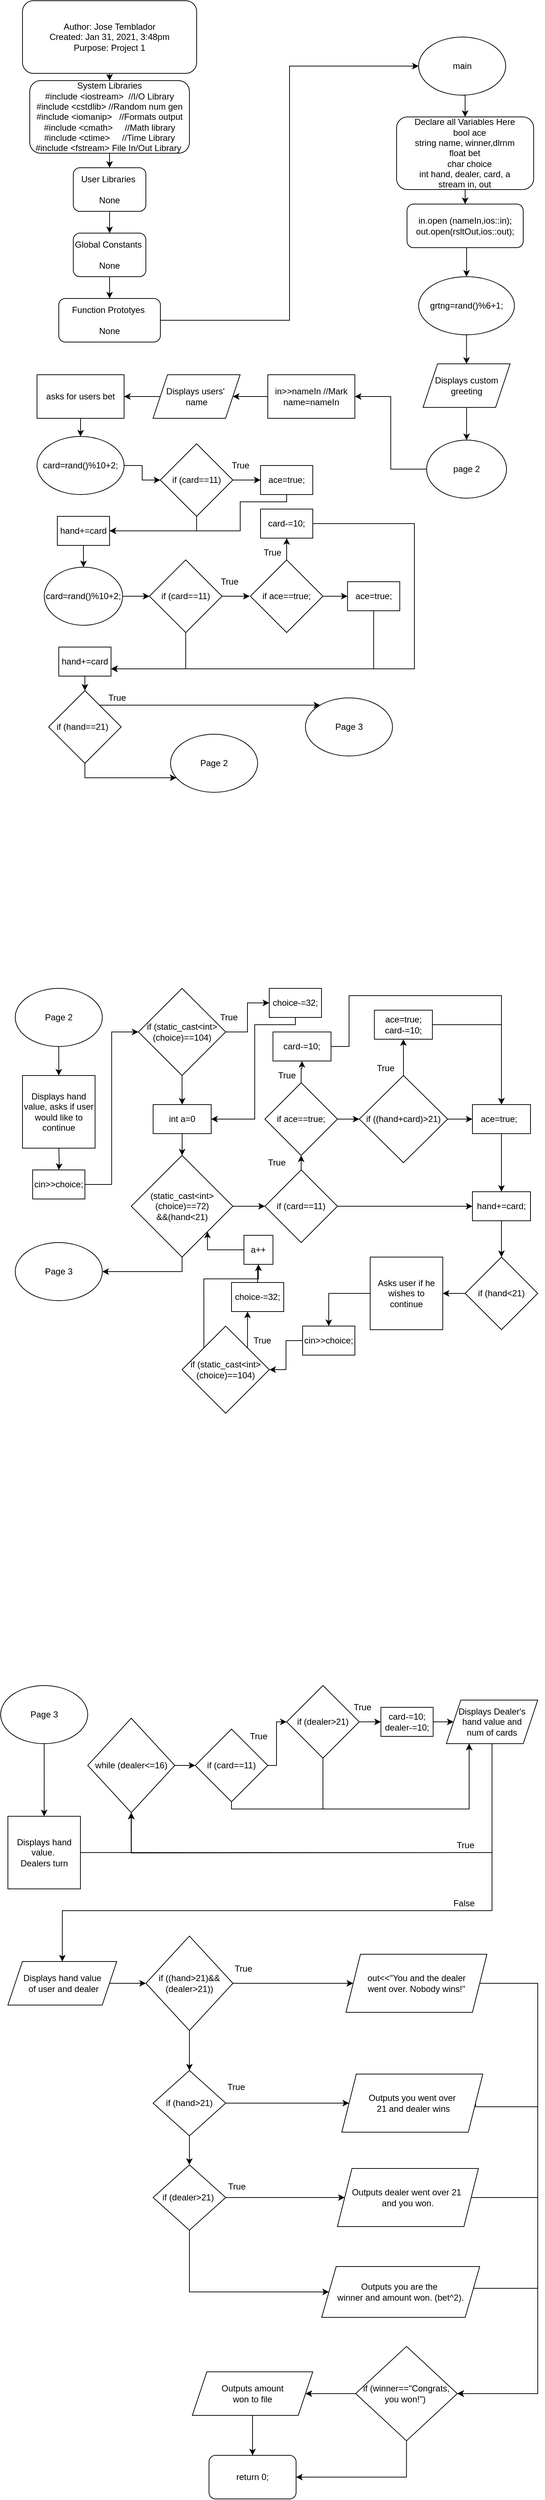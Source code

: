 <mxfile version="14.7.0" type="device"><diagram id="hoqXHPo1cnAXCqFrKab5" name="Page-1"><mxGraphModel dx="786" dy="477" grid="1" gridSize="10" guides="1" tooltips="1" connect="1" arrows="1" fold="1" page="1" pageScale="1" pageWidth="827" pageHeight="1169" math="0" shadow="0"><root><mxCell id="0"/><mxCell id="1" parent="0"/><mxCell id="6Ceh4C2qdClqoNmzlvY3-9" style="edgeStyle=orthogonalEdgeStyle;rounded=0;orthogonalLoop=1;jettySize=auto;html=1;exitX=0.5;exitY=1;exitDx=0;exitDy=0;entryX=0.5;entryY=0;entryDx=0;entryDy=0;" parent="1" source="6Ceh4C2qdClqoNmzlvY3-1" target="6Ceh4C2qdClqoNmzlvY3-2" edge="1"><mxGeometry relative="1" as="geometry"/></mxCell><mxCell id="6Ceh4C2qdClqoNmzlvY3-1" value="Author: Jose Temblador&lt;br&gt;Created: Jan 31, 2021, 3:48pm&lt;br&gt;Purpose: Project 1" style="rounded=1;whiteSpace=wrap;html=1;" parent="1" vertex="1"><mxGeometry x="50" y="40" width="240" height="100" as="geometry"/></mxCell><mxCell id="6Ceh4C2qdClqoNmzlvY3-10" style="edgeStyle=orthogonalEdgeStyle;rounded=0;orthogonalLoop=1;jettySize=auto;html=1;exitX=0.5;exitY=1;exitDx=0;exitDy=0;entryX=0.5;entryY=0;entryDx=0;entryDy=0;" parent="1" source="6Ceh4C2qdClqoNmzlvY3-2" target="6Ceh4C2qdClqoNmzlvY3-4" edge="1"><mxGeometry relative="1" as="geometry"/></mxCell><mxCell id="6Ceh4C2qdClqoNmzlvY3-2" value="&lt;div&gt;System Libraries&lt;/div&gt;&lt;div&gt;#include &amp;lt;iostream&amp;gt; &amp;nbsp;//I/O Library&lt;/div&gt;&lt;div&gt;#include &amp;lt;cstdlib&amp;gt; //Random num gen&lt;/div&gt;&lt;div&gt;#include &amp;lt;iomanip&amp;gt; &amp;nbsp; //Formats output&lt;/div&gt;&lt;div&gt;#include &amp;lt;cmath&amp;gt; &amp;nbsp; &amp;nbsp; //Math library&lt;/div&gt;&lt;div&gt;#include &amp;lt;ctime&amp;gt; &amp;nbsp; &amp;nbsp; //Time Library&lt;/div&gt;&lt;div&gt;#include &amp;lt;fstream&amp;gt; File In/Out Library&amp;nbsp;&lt;/div&gt;" style="rounded=1;whiteSpace=wrap;html=1;" parent="1" vertex="1"><mxGeometry x="60" y="150" width="220" height="100" as="geometry"/></mxCell><mxCell id="6Ceh4C2qdClqoNmzlvY3-11" style="edgeStyle=orthogonalEdgeStyle;rounded=0;orthogonalLoop=1;jettySize=auto;html=1;exitX=0.5;exitY=1;exitDx=0;exitDy=0;entryX=0.5;entryY=0;entryDx=0;entryDy=0;" parent="1" source="6Ceh4C2qdClqoNmzlvY3-4" target="6Ceh4C2qdClqoNmzlvY3-5" edge="1"><mxGeometry relative="1" as="geometry"/></mxCell><mxCell id="6Ceh4C2qdClqoNmzlvY3-4" value="&lt;div&gt;User Libraries&amp;nbsp;&lt;/div&gt;&lt;div&gt;&lt;br&gt;&lt;/div&gt;&lt;div&gt;None&lt;/div&gt;" style="rounded=1;whiteSpace=wrap;html=1;" parent="1" vertex="1"><mxGeometry x="120" y="270" width="100" height="60" as="geometry"/></mxCell><mxCell id="6Ceh4C2qdClqoNmzlvY3-12" style="edgeStyle=orthogonalEdgeStyle;rounded=0;orthogonalLoop=1;jettySize=auto;html=1;exitX=0.5;exitY=1;exitDx=0;exitDy=0;entryX=0.5;entryY=0;entryDx=0;entryDy=0;" parent="1" source="6Ceh4C2qdClqoNmzlvY3-5" target="6Ceh4C2qdClqoNmzlvY3-6" edge="1"><mxGeometry relative="1" as="geometry"/></mxCell><mxCell id="6Ceh4C2qdClqoNmzlvY3-5" value="&lt;div&gt;Global Constants&amp;nbsp;&lt;/div&gt;&lt;div&gt;&lt;br&gt;&lt;/div&gt;&lt;div&gt;None&lt;/div&gt;" style="rounded=1;whiteSpace=wrap;html=1;" parent="1" vertex="1"><mxGeometry x="120" y="360" width="100" height="60" as="geometry"/></mxCell><mxCell id="6Ceh4C2qdClqoNmzlvY3-13" style="edgeStyle=orthogonalEdgeStyle;rounded=0;orthogonalLoop=1;jettySize=auto;html=1;exitX=1;exitY=0.5;exitDx=0;exitDy=0;entryX=0;entryY=0.5;entryDx=0;entryDy=0;" parent="1" source="6Ceh4C2qdClqoNmzlvY3-6" target="6Ceh4C2qdClqoNmzlvY3-7" edge="1"><mxGeometry relative="1" as="geometry"/></mxCell><mxCell id="6Ceh4C2qdClqoNmzlvY3-6" value="&lt;div&gt;Function Prototyes&amp;nbsp;&lt;/div&gt;&lt;div&gt;&lt;br&gt;&lt;/div&gt;&lt;div&gt;None&lt;/div&gt;" style="rounded=1;whiteSpace=wrap;html=1;" parent="1" vertex="1"><mxGeometry x="100" y="450" width="140" height="60" as="geometry"/></mxCell><mxCell id="6Ceh4C2qdClqoNmzlvY3-14" style="edgeStyle=orthogonalEdgeStyle;rounded=0;orthogonalLoop=1;jettySize=auto;html=1;exitX=0.5;exitY=1;exitDx=0;exitDy=0;entryX=0.5;entryY=0;entryDx=0;entryDy=0;" parent="1" source="6Ceh4C2qdClqoNmzlvY3-7" target="6Ceh4C2qdClqoNmzlvY3-8" edge="1"><mxGeometry relative="1" as="geometry"/></mxCell><mxCell id="6Ceh4C2qdClqoNmzlvY3-7" value="main" style="ellipse;whiteSpace=wrap;html=1;" parent="1" vertex="1"><mxGeometry x="595.86" y="90" width="120" height="80" as="geometry"/></mxCell><mxCell id="TGAiE6abCGPF5EJ3D-4d-5" value="" style="edgeStyle=orthogonalEdgeStyle;rounded=0;orthogonalLoop=1;jettySize=auto;html=1;" edge="1" parent="1" source="6Ceh4C2qdClqoNmzlvY3-8" target="TGAiE6abCGPF5EJ3D-4d-4"><mxGeometry relative="1" as="geometry"/></mxCell><mxCell id="6Ceh4C2qdClqoNmzlvY3-8" value="&lt;div&gt;Declare all Variables Here&lt;/div&gt;&lt;div&gt;&amp;nbsp; &amp;nbsp; bool ace&lt;/div&gt;&lt;div&gt;string name, winner,dlrnm&lt;/div&gt;&lt;div&gt;float bet&lt;/div&gt;&lt;div&gt;&amp;nbsp; &amp;nbsp; char choice&lt;/div&gt;&lt;div&gt;int hand, dealer, card, a&lt;/div&gt;&lt;div&gt;stream in, out&lt;/div&gt;" style="rounded=1;whiteSpace=wrap;html=1;" parent="1" vertex="1"><mxGeometry x="565.49" y="200" width="188.89" height="100" as="geometry"/></mxCell><mxCell id="6Ceh4C2qdClqoNmzlvY3-18" style="edgeStyle=orthogonalEdgeStyle;rounded=0;orthogonalLoop=1;jettySize=auto;html=1;exitX=0.5;exitY=1;exitDx=0;exitDy=0;" parent="1" source="Vwf4DnRQcvJqb--2ot5y-2" target="6Ceh4C2qdClqoNmzlvY3-16" edge="1"><mxGeometry relative="1" as="geometry"><mxPoint x="661.86" y="480" as="sourcePoint"/></mxGeometry></mxCell><mxCell id="Vwf4DnRQcvJqb--2ot5y-7" value="" style="edgeStyle=orthogonalEdgeStyle;rounded=0;orthogonalLoop=1;jettySize=auto;html=1;entryX=1;entryY=0.5;entryDx=0;entryDy=0;" parent="1" source="6Ceh4C2qdClqoNmzlvY3-16" target="Vwf4DnRQcvJqb--2ot5y-6" edge="1"><mxGeometry relative="1" as="geometry"><mxPoint x="569.86" y="585" as="targetPoint"/></mxGeometry></mxCell><mxCell id="6Ceh4C2qdClqoNmzlvY3-16" value="page 2" style="ellipse;whiteSpace=wrap;html=1;" parent="1" vertex="1"><mxGeometry x="606.86" y="645" width="110.14" height="80" as="geometry"/></mxCell><mxCell id="6Ceh4C2qdClqoNmzlvY3-21" style="edgeStyle=orthogonalEdgeStyle;rounded=0;orthogonalLoop=1;jettySize=auto;html=1;exitX=0.5;exitY=1;exitDx=0;exitDy=0;entryX=0.5;entryY=0;entryDx=0;entryDy=0;" parent="1" source="6Ceh4C2qdClqoNmzlvY3-19" edge="1"><mxGeometry relative="1" as="geometry"><mxPoint x="100" y="1520" as="targetPoint"/></mxGeometry></mxCell><mxCell id="6Ceh4C2qdClqoNmzlvY3-19" value="Page 2" style="ellipse;whiteSpace=wrap;html=1;" parent="1" vertex="1"><mxGeometry x="40" y="1400" width="120" height="80" as="geometry"/></mxCell><mxCell id="6Ceh4C2qdClqoNmzlvY3-58" style="edgeStyle=orthogonalEdgeStyle;rounded=0;orthogonalLoop=1;jettySize=auto;html=1;exitX=0.5;exitY=1;exitDx=0;exitDy=0;entryX=1;entryY=0.5;entryDx=0;entryDy=0;" parent="1" edge="1"><mxGeometry relative="1" as="geometry"><Array as="points"><mxPoint x="440" y="1720"/><mxPoint x="800" y="1720"/><mxPoint x="800" y="1260"/></Array><mxPoint x="440" y="1490" as="sourcePoint"/></mxGeometry></mxCell><mxCell id="yAUQ7xIp9aDUa1UIVJfv-50" value="" style="edgeStyle=orthogonalEdgeStyle;rounded=0;orthogonalLoop=1;jettySize=auto;html=1;" parent="1" source="yAUQ7xIp9aDUa1UIVJfv-46" edge="1"><mxGeometry relative="1" as="geometry"><mxPoint x="79.86" y="2540" as="targetPoint"/></mxGeometry></mxCell><mxCell id="yAUQ7xIp9aDUa1UIVJfv-46" value="Page 3" style="ellipse;whiteSpace=wrap;html=1;" parent="1" vertex="1"><mxGeometry x="19.86" y="2360" width="120" height="80" as="geometry"/></mxCell><mxCell id="Vwf4DnRQcvJqb--2ot5y-5" value="" style="edgeStyle=orthogonalEdgeStyle;rounded=0;orthogonalLoop=1;jettySize=auto;html=1;" parent="1" source="Vwf4DnRQcvJqb--2ot5y-1" target="Vwf4DnRQcvJqb--2ot5y-2" edge="1"><mxGeometry relative="1" as="geometry"/></mxCell><mxCell id="Vwf4DnRQcvJqb--2ot5y-1" value="grtng=rand()%6+1;" style="ellipse;whiteSpace=wrap;html=1;" parent="1" vertex="1"><mxGeometry x="595.86" y="420" width="132" height="80" as="geometry"/></mxCell><mxCell id="Vwf4DnRQcvJqb--2ot5y-2" value="Displays custom greeting" style="shape=parallelogram;perimeter=parallelogramPerimeter;whiteSpace=wrap;html=1;fixedSize=1;" parent="1" vertex="1"><mxGeometry x="601.93" y="540" width="120" height="60" as="geometry"/></mxCell><mxCell id="Vwf4DnRQcvJqb--2ot5y-9" style="edgeStyle=orthogonalEdgeStyle;rounded=0;orthogonalLoop=1;jettySize=auto;html=1;exitX=0;exitY=0.5;exitDx=0;exitDy=0;entryX=1;entryY=0.5;entryDx=0;entryDy=0;" parent="1" source="Vwf4DnRQcvJqb--2ot5y-6" target="Vwf4DnRQcvJqb--2ot5y-8" edge="1"><mxGeometry relative="1" as="geometry"/></mxCell><mxCell id="Vwf4DnRQcvJqb--2ot5y-6" value="in&amp;gt;&amp;gt;nameIn //Mark&lt;br&gt;name=nameIn" style="rounded=0;whiteSpace=wrap;html=1;" parent="1" vertex="1"><mxGeometry x="388" y="555" width="120" height="60" as="geometry"/></mxCell><mxCell id="Vwf4DnRQcvJqb--2ot5y-11" value="" style="edgeStyle=orthogonalEdgeStyle;rounded=0;orthogonalLoop=1;jettySize=auto;html=1;" parent="1" source="Vwf4DnRQcvJqb--2ot5y-8" target="Vwf4DnRQcvJqb--2ot5y-10" edge="1"><mxGeometry relative="1" as="geometry"/></mxCell><mxCell id="Vwf4DnRQcvJqb--2ot5y-8" value="Displays users'&amp;nbsp;&lt;br&gt;name" style="shape=parallelogram;perimeter=parallelogramPerimeter;whiteSpace=wrap;html=1;fixedSize=1;" parent="1" vertex="1"><mxGeometry x="229.86" y="555" width="120" height="60" as="geometry"/></mxCell><mxCell id="Vwf4DnRQcvJqb--2ot5y-13" value="" style="edgeStyle=orthogonalEdgeStyle;rounded=0;orthogonalLoop=1;jettySize=auto;html=1;" parent="1" source="Vwf4DnRQcvJqb--2ot5y-10" target="Vwf4DnRQcvJqb--2ot5y-12" edge="1"><mxGeometry relative="1" as="geometry"/></mxCell><mxCell id="Vwf4DnRQcvJqb--2ot5y-10" value="asks for users bet" style="rounded=0;whiteSpace=wrap;html=1;" parent="1" vertex="1"><mxGeometry x="70" y="555" width="120" height="60" as="geometry"/></mxCell><mxCell id="Vwf4DnRQcvJqb--2ot5y-15" value="" style="edgeStyle=orthogonalEdgeStyle;rounded=0;orthogonalLoop=1;jettySize=auto;html=1;" parent="1" source="Vwf4DnRQcvJqb--2ot5y-12" target="Vwf4DnRQcvJqb--2ot5y-14" edge="1"><mxGeometry relative="1" as="geometry"/></mxCell><mxCell id="Vwf4DnRQcvJqb--2ot5y-12" value="card=rand()%10+2;" style="ellipse;whiteSpace=wrap;html=1;" parent="1" vertex="1"><mxGeometry x="70" y="640" width="120" height="80" as="geometry"/></mxCell><mxCell id="Vwf4DnRQcvJqb--2ot5y-17" value="" style="edgeStyle=orthogonalEdgeStyle;rounded=0;orthogonalLoop=1;jettySize=auto;html=1;" parent="1" source="Vwf4DnRQcvJqb--2ot5y-14" target="Vwf4DnRQcvJqb--2ot5y-16" edge="1"><mxGeometry relative="1" as="geometry"/></mxCell><mxCell id="Vwf4DnRQcvJqb--2ot5y-20" style="edgeStyle=orthogonalEdgeStyle;rounded=0;orthogonalLoop=1;jettySize=auto;html=1;entryX=1;entryY=0.5;entryDx=0;entryDy=0;" parent="1" source="Vwf4DnRQcvJqb--2ot5y-14" target="Vwf4DnRQcvJqb--2ot5y-19" edge="1"><mxGeometry relative="1" as="geometry"><Array as="points"><mxPoint x="290" y="770"/></Array></mxGeometry></mxCell><mxCell id="Vwf4DnRQcvJqb--2ot5y-14" value="if&amp;nbsp;(card==11)" style="rhombus;whiteSpace=wrap;html=1;" parent="1" vertex="1"><mxGeometry x="239.86" y="650" width="100" height="100" as="geometry"/></mxCell><mxCell id="Vwf4DnRQcvJqb--2ot5y-46" style="edgeStyle=orthogonalEdgeStyle;rounded=0;orthogonalLoop=1;jettySize=auto;html=1;exitX=0;exitY=0.75;exitDx=0;exitDy=0;entryX=1;entryY=0.5;entryDx=0;entryDy=0;" parent="1" source="Vwf4DnRQcvJqb--2ot5y-16" target="Vwf4DnRQcvJqb--2ot5y-19" edge="1"><mxGeometry relative="1" as="geometry"><Array as="points"><mxPoint x="414" y="710"/><mxPoint x="414" y="730"/><mxPoint x="350" y="730"/><mxPoint x="350" y="770"/></Array></mxGeometry></mxCell><mxCell id="Vwf4DnRQcvJqb--2ot5y-16" value="ace=true;" style="rounded=0;whiteSpace=wrap;html=1;" parent="1" vertex="1"><mxGeometry x="378" y="680" width="72" height="40" as="geometry"/></mxCell><mxCell id="Vwf4DnRQcvJqb--2ot5y-18" value="True" style="text;html=1;align=center;verticalAlign=middle;resizable=0;points=[];autosize=1;" parent="1" vertex="1"><mxGeometry x="330" y="670" width="40" height="20" as="geometry"/></mxCell><mxCell id="Vwf4DnRQcvJqb--2ot5y-22" value="" style="edgeStyle=orthogonalEdgeStyle;rounded=0;orthogonalLoop=1;jettySize=auto;html=1;" parent="1" source="Vwf4DnRQcvJqb--2ot5y-19" target="Vwf4DnRQcvJqb--2ot5y-21" edge="1"><mxGeometry relative="1" as="geometry"/></mxCell><mxCell id="Vwf4DnRQcvJqb--2ot5y-19" value="hand+=card" style="rounded=0;whiteSpace=wrap;html=1;" parent="1" vertex="1"><mxGeometry x="98" y="750" width="72" height="40" as="geometry"/></mxCell><mxCell id="Vwf4DnRQcvJqb--2ot5y-27" value="" style="edgeStyle=orthogonalEdgeStyle;rounded=0;orthogonalLoop=1;jettySize=auto;html=1;" parent="1" source="Vwf4DnRQcvJqb--2ot5y-21" target="Vwf4DnRQcvJqb--2ot5y-24" edge="1"><mxGeometry relative="1" as="geometry"/></mxCell><mxCell id="Vwf4DnRQcvJqb--2ot5y-21" value="card=rand()%10+2;" style="ellipse;whiteSpace=wrap;html=1;" parent="1" vertex="1"><mxGeometry x="80" y="820" width="108" height="80" as="geometry"/></mxCell><mxCell id="Vwf4DnRQcvJqb--2ot5y-23" value="" style="edgeStyle=orthogonalEdgeStyle;rounded=0;orthogonalLoop=1;jettySize=auto;html=1;" parent="1" source="Vwf4DnRQcvJqb--2ot5y-24" edge="1"><mxGeometry relative="1" as="geometry"><mxPoint x="363.07" y="860" as="targetPoint"/></mxGeometry></mxCell><mxCell id="Vwf4DnRQcvJqb--2ot5y-35" style="edgeStyle=orthogonalEdgeStyle;rounded=0;orthogonalLoop=1;jettySize=auto;html=1;entryX=1;entryY=0.75;entryDx=0;entryDy=0;" parent="1" source="Vwf4DnRQcvJqb--2ot5y-24" target="Vwf4DnRQcvJqb--2ot5y-34" edge="1"><mxGeometry relative="1" as="geometry"><Array as="points"><mxPoint x="275" y="860"/><mxPoint x="275" y="960"/></Array></mxGeometry></mxCell><mxCell id="Vwf4DnRQcvJqb--2ot5y-24" value="if&amp;nbsp;(card==11)" style="rhombus;whiteSpace=wrap;html=1;" parent="1" vertex="1"><mxGeometry x="224.93" y="810" width="100" height="100" as="geometry"/></mxCell><mxCell id="Vwf4DnRQcvJqb--2ot5y-26" value="True" style="text;html=1;align=center;verticalAlign=middle;resizable=0;points=[];autosize=1;" parent="1" vertex="1"><mxGeometry x="315.07" y="830" width="40" height="20" as="geometry"/></mxCell><mxCell id="Vwf4DnRQcvJqb--2ot5y-30" value="" style="edgeStyle=orthogonalEdgeStyle;rounded=0;orthogonalLoop=1;jettySize=auto;html=1;" parent="1" source="Vwf4DnRQcvJqb--2ot5y-28" target="Vwf4DnRQcvJqb--2ot5y-29" edge="1"><mxGeometry relative="1" as="geometry"/></mxCell><mxCell id="Vwf4DnRQcvJqb--2ot5y-33" value="" style="edgeStyle=orthogonalEdgeStyle;rounded=0;orthogonalLoop=1;jettySize=auto;html=1;" parent="1" source="Vwf4DnRQcvJqb--2ot5y-28" target="Vwf4DnRQcvJqb--2ot5y-32" edge="1"><mxGeometry relative="1" as="geometry"/></mxCell><mxCell id="Vwf4DnRQcvJqb--2ot5y-28" value="if ace==true;" style="rhombus;whiteSpace=wrap;html=1;" parent="1" vertex="1"><mxGeometry x="364" y="810" width="100" height="100" as="geometry"/></mxCell><mxCell id="Vwf4DnRQcvJqb--2ot5y-38" style="edgeStyle=orthogonalEdgeStyle;rounded=0;orthogonalLoop=1;jettySize=auto;html=1;entryX=1;entryY=0.75;entryDx=0;entryDy=0;" parent="1" source="Vwf4DnRQcvJqb--2ot5y-29" target="Vwf4DnRQcvJqb--2ot5y-34" edge="1"><mxGeometry relative="1" as="geometry"><mxPoint x="600" y="960" as="targetPoint"/><Array as="points"><mxPoint x="590" y="760"/><mxPoint x="590" y="960"/></Array></mxGeometry></mxCell><mxCell id="Vwf4DnRQcvJqb--2ot5y-29" value="card-=10;" style="rounded=0;whiteSpace=wrap;html=1;" parent="1" vertex="1"><mxGeometry x="378" y="740" width="72" height="40" as="geometry"/></mxCell><mxCell id="Vwf4DnRQcvJqb--2ot5y-31" value="True" style="text;html=1;align=center;verticalAlign=middle;resizable=0;points=[];autosize=1;" parent="1" vertex="1"><mxGeometry x="374" y="790" width="40" height="20" as="geometry"/></mxCell><mxCell id="Vwf4DnRQcvJqb--2ot5y-37" style="edgeStyle=orthogonalEdgeStyle;rounded=0;orthogonalLoop=1;jettySize=auto;html=1;entryX=1;entryY=0.75;entryDx=0;entryDy=0;" parent="1" source="Vwf4DnRQcvJqb--2ot5y-32" target="Vwf4DnRQcvJqb--2ot5y-34" edge="1"><mxGeometry relative="1" as="geometry"><Array as="points"><mxPoint x="534" y="960"/></Array></mxGeometry></mxCell><mxCell id="Vwf4DnRQcvJqb--2ot5y-32" value="ace=true;" style="rounded=0;whiteSpace=wrap;html=1;" parent="1" vertex="1"><mxGeometry x="497.86" y="840" width="72" height="40" as="geometry"/></mxCell><mxCell id="Vwf4DnRQcvJqb--2ot5y-40" style="edgeStyle=orthogonalEdgeStyle;rounded=0;orthogonalLoop=1;jettySize=auto;html=1;exitX=0.5;exitY=1;exitDx=0;exitDy=0;entryX=0.5;entryY=0;entryDx=0;entryDy=0;" parent="1" source="Vwf4DnRQcvJqb--2ot5y-34" target="Vwf4DnRQcvJqb--2ot5y-39" edge="1"><mxGeometry relative="1" as="geometry"/></mxCell><mxCell id="Vwf4DnRQcvJqb--2ot5y-34" value="hand+=card" style="rounded=0;whiteSpace=wrap;html=1;" parent="1" vertex="1"><mxGeometry x="100" y="930" width="72" height="40" as="geometry"/></mxCell><mxCell id="Vwf4DnRQcvJqb--2ot5y-42" value="" style="edgeStyle=orthogonalEdgeStyle;rounded=0;orthogonalLoop=1;jettySize=auto;html=1;" parent="1" source="Vwf4DnRQcvJqb--2ot5y-39" target="Vwf4DnRQcvJqb--2ot5y-41" edge="1"><mxGeometry relative="1" as="geometry"><Array as="points"><mxPoint x="290" y="1010"/><mxPoint x="290" y="1010"/></Array></mxGeometry></mxCell><mxCell id="Vwf4DnRQcvJqb--2ot5y-44" value="" style="edgeStyle=orthogonalEdgeStyle;rounded=0;orthogonalLoop=1;jettySize=auto;html=1;" parent="1" source="Vwf4DnRQcvJqb--2ot5y-39" target="Vwf4DnRQcvJqb--2ot5y-43" edge="1"><mxGeometry relative="1" as="geometry"><Array as="points"><mxPoint x="136" y="1040"/><mxPoint x="136" y="1110"/></Array></mxGeometry></mxCell><mxCell id="Vwf4DnRQcvJqb--2ot5y-39" value="if (hand==21) &amp;nbsp;" style="rhombus;whiteSpace=wrap;html=1;" parent="1" vertex="1"><mxGeometry x="86" y="990" width="100" height="100" as="geometry"/></mxCell><mxCell id="Vwf4DnRQcvJqb--2ot5y-41" value="Page 3" style="ellipse;whiteSpace=wrap;html=1;" parent="1" vertex="1"><mxGeometry x="439.86" y="1000" width="120" height="80" as="geometry"/></mxCell><mxCell id="Vwf4DnRQcvJqb--2ot5y-43" value="Page 2" style="ellipse;whiteSpace=wrap;html=1;" parent="1" vertex="1"><mxGeometry x="254" y="1050" width="120" height="80" as="geometry"/></mxCell><mxCell id="Vwf4DnRQcvJqb--2ot5y-45" value="True" style="text;html=1;align=center;verticalAlign=middle;resizable=0;points=[];autosize=1;" parent="1" vertex="1"><mxGeometry x="160" y="990" width="40" height="20" as="geometry"/></mxCell><mxCell id="Vwf4DnRQcvJqb--2ot5y-50" value="" style="edgeStyle=orthogonalEdgeStyle;rounded=0;orthogonalLoop=1;jettySize=auto;html=1;" parent="1" target="Vwf4DnRQcvJqb--2ot5y-49" edge="1"><mxGeometry relative="1" as="geometry"><mxPoint x="100.059" y="1619.941" as="sourcePoint"/></mxGeometry></mxCell><mxCell id="Vwf4DnRQcvJqb--2ot5y-52" style="edgeStyle=orthogonalEdgeStyle;rounded=0;orthogonalLoop=1;jettySize=auto;html=1;entryX=0;entryY=0.5;entryDx=0;entryDy=0;" parent="1" source="Vwf4DnRQcvJqb--2ot5y-49" target="Vwf4DnRQcvJqb--2ot5y-51" edge="1"><mxGeometry relative="1" as="geometry"/></mxCell><mxCell id="Vwf4DnRQcvJqb--2ot5y-49" value="&lt;div&gt;&amp;nbsp; &amp;nbsp; &amp;nbsp; &amp;nbsp; cin&amp;gt;&amp;gt;choice;&lt;/div&gt;&lt;div&gt;&lt;br&gt;&lt;/div&gt;" style="rounded=0;whiteSpace=wrap;html=1;" parent="1" vertex="1"><mxGeometry x="64" y="1650" width="72" height="40" as="geometry"/></mxCell><mxCell id="Vwf4DnRQcvJqb--2ot5y-54" value="" style="edgeStyle=orthogonalEdgeStyle;rounded=0;orthogonalLoop=1;jettySize=auto;html=1;" parent="1" source="Vwf4DnRQcvJqb--2ot5y-51" target="Vwf4DnRQcvJqb--2ot5y-53" edge="1"><mxGeometry relative="1" as="geometry"/></mxCell><mxCell id="Vwf4DnRQcvJqb--2ot5y-117" value="" style="edgeStyle=orthogonalEdgeStyle;rounded=0;orthogonalLoop=1;jettySize=auto;html=1;entryX=0.5;entryY=0;entryDx=0;entryDy=0;" parent="1" source="Vwf4DnRQcvJqb--2ot5y-51" target="Vwf4DnRQcvJqb--2ot5y-56" edge="1"><mxGeometry relative="1" as="geometry"/></mxCell><mxCell id="Vwf4DnRQcvJqb--2ot5y-51" value="if (static_cast&amp;lt;int&amp;gt;(choice)==104) " style="rhombus;whiteSpace=wrap;html=1;" parent="1" vertex="1"><mxGeometry x="209.72" y="1400" width="120.28" height="120" as="geometry"/></mxCell><mxCell id="Vwf4DnRQcvJqb--2ot5y-71" style="edgeStyle=orthogonalEdgeStyle;rounded=0;orthogonalLoop=1;jettySize=auto;html=1;entryX=1;entryY=0.5;entryDx=0;entryDy=0;" parent="1" source="Vwf4DnRQcvJqb--2ot5y-53" target="Vwf4DnRQcvJqb--2ot5y-56" edge="1"><mxGeometry relative="1" as="geometry"><Array as="points"><mxPoint x="426" y="1450"/><mxPoint x="370" y="1450"/><mxPoint x="370" y="1580"/></Array></mxGeometry></mxCell><mxCell id="Vwf4DnRQcvJqb--2ot5y-53" value="&lt;div&gt;choice-=32;&lt;br&gt;&lt;/div&gt;" style="rounded=0;whiteSpace=wrap;html=1;" parent="1" vertex="1"><mxGeometry x="390" y="1400" width="72" height="40" as="geometry"/></mxCell><mxCell id="Vwf4DnRQcvJqb--2ot5y-55" value="True" style="text;html=1;align=center;verticalAlign=middle;resizable=0;points=[];autosize=1;" parent="1" vertex="1"><mxGeometry x="313.86" y="1430" width="40" height="20" as="geometry"/></mxCell><mxCell id="Vwf4DnRQcvJqb--2ot5y-59" value="" style="edgeStyle=orthogonalEdgeStyle;rounded=0;orthogonalLoop=1;jettySize=auto;html=1;" parent="1" source="Vwf4DnRQcvJqb--2ot5y-56" target="Vwf4DnRQcvJqb--2ot5y-58" edge="1"><mxGeometry relative="1" as="geometry"/></mxCell><mxCell id="Vwf4DnRQcvJqb--2ot5y-56" value="int a=0" style="rounded=0;whiteSpace=wrap;html=1;" parent="1" vertex="1"><mxGeometry x="230.0" y="1560" width="80" height="40" as="geometry"/></mxCell><mxCell id="Vwf4DnRQcvJqb--2ot5y-67" value="" style="edgeStyle=orthogonalEdgeStyle;rounded=0;orthogonalLoop=1;jettySize=auto;html=1;" parent="1" source="Vwf4DnRQcvJqb--2ot5y-58" target="Vwf4DnRQcvJqb--2ot5y-60" edge="1"><mxGeometry relative="1" as="geometry"/></mxCell><mxCell id="Vwf4DnRQcvJqb--2ot5y-97" style="edgeStyle=orthogonalEdgeStyle;rounded=0;orthogonalLoop=1;jettySize=auto;html=1;entryX=1;entryY=0.5;entryDx=0;entryDy=0;" parent="1" source="Vwf4DnRQcvJqb--2ot5y-58" edge="1"><mxGeometry relative="1" as="geometry"><mxPoint x="160" y="1790" as="targetPoint"/><Array as="points"><mxPoint x="270" y="1700"/><mxPoint x="270" y="1790"/></Array></mxGeometry></mxCell><mxCell id="Vwf4DnRQcvJqb--2ot5y-58" value="(static_cast&amp;lt;int&amp;gt;(choice)==72)&lt;br&gt;&amp;amp;&amp;amp;(hand&amp;lt;21)" style="rhombus;whiteSpace=wrap;html=1;" parent="1" vertex="1"><mxGeometry x="199.86" y="1630" width="140" height="140" as="geometry"/></mxCell><mxCell id="Vwf4DnRQcvJqb--2ot5y-72" style="edgeStyle=orthogonalEdgeStyle;rounded=0;orthogonalLoop=1;jettySize=auto;html=1;exitX=0.5;exitY=0;exitDx=0;exitDy=0;entryX=0.5;entryY=1;entryDx=0;entryDy=0;" parent="1" source="Vwf4DnRQcvJqb--2ot5y-60" target="Vwf4DnRQcvJqb--2ot5y-63" edge="1"><mxGeometry relative="1" as="geometry"/></mxCell><mxCell id="Vwf4DnRQcvJqb--2ot5y-84" style="edgeStyle=orthogonalEdgeStyle;rounded=0;orthogonalLoop=1;jettySize=auto;html=1;entryX=0;entryY=0.5;entryDx=0;entryDy=0;" parent="1" source="Vwf4DnRQcvJqb--2ot5y-60" target="Vwf4DnRQcvJqb--2ot5y-81" edge="1"><mxGeometry relative="1" as="geometry"/></mxCell><mxCell id="Vwf4DnRQcvJqb--2ot5y-60" value="if&amp;nbsp;(card==11)" style="rhombus;whiteSpace=wrap;html=1;" parent="1" vertex="1"><mxGeometry x="384" y="1650" width="100" height="100" as="geometry"/></mxCell><mxCell id="Vwf4DnRQcvJqb--2ot5y-68" value="" style="edgeStyle=orthogonalEdgeStyle;rounded=0;orthogonalLoop=1;jettySize=auto;html=1;" parent="1" source="Vwf4DnRQcvJqb--2ot5y-63" target="Vwf4DnRQcvJqb--2ot5y-65" edge="1"><mxGeometry relative="1" as="geometry"/></mxCell><mxCell id="Vwf4DnRQcvJqb--2ot5y-80" value="" style="edgeStyle=orthogonalEdgeStyle;rounded=0;orthogonalLoop=1;jettySize=auto;html=1;" parent="1" source="Vwf4DnRQcvJqb--2ot5y-63" target="Vwf4DnRQcvJqb--2ot5y-74" edge="1"><mxGeometry relative="1" as="geometry"/></mxCell><mxCell id="Vwf4DnRQcvJqb--2ot5y-63" value="if ace==true;" style="rhombus;whiteSpace=wrap;html=1;" parent="1" vertex="1"><mxGeometry x="384.0" y="1530" width="100" height="100" as="geometry"/></mxCell><mxCell id="Vwf4DnRQcvJqb--2ot5y-64" value="True" style="text;html=1;align=center;verticalAlign=middle;resizable=0;points=[];autosize=1;" parent="1" vertex="1"><mxGeometry x="394.0" y="1510" width="40" height="20" as="geometry"/></mxCell><mxCell id="Vwf4DnRQcvJqb--2ot5y-89" style="edgeStyle=orthogonalEdgeStyle;rounded=0;orthogonalLoop=1;jettySize=auto;html=1;entryX=0.5;entryY=0;entryDx=0;entryDy=0;" parent="1" source="Vwf4DnRQcvJqb--2ot5y-65" target="Vwf4DnRQcvJqb--2ot5y-79" edge="1"><mxGeometry relative="1" as="geometry"><Array as="points"><mxPoint x="500" y="1480"/><mxPoint x="500" y="1410"/><mxPoint x="710" y="1410"/></Array></mxGeometry></mxCell><mxCell id="Vwf4DnRQcvJqb--2ot5y-65" value="card-=10;" style="rounded=0;whiteSpace=wrap;html=1;" parent="1" vertex="1"><mxGeometry x="395.14" y="1460" width="80" height="40" as="geometry"/></mxCell><mxCell id="Vwf4DnRQcvJqb--2ot5y-73" value="True" style="text;html=1;align=center;verticalAlign=middle;resizable=0;points=[];autosize=1;" parent="1" vertex="1"><mxGeometry x="380" y="1630" width="40" height="20" as="geometry"/></mxCell><mxCell id="Vwf4DnRQcvJqb--2ot5y-78" value="" style="edgeStyle=orthogonalEdgeStyle;rounded=0;orthogonalLoop=1;jettySize=auto;html=1;" parent="1" source="Vwf4DnRQcvJqb--2ot5y-74" target="Vwf4DnRQcvJqb--2ot5y-77" edge="1"><mxGeometry relative="1" as="geometry"/></mxCell><mxCell id="Vwf4DnRQcvJqb--2ot5y-86" value="" style="edgeStyle=orthogonalEdgeStyle;rounded=0;orthogonalLoop=1;jettySize=auto;html=1;" parent="1" source="Vwf4DnRQcvJqb--2ot5y-74" target="Vwf4DnRQcvJqb--2ot5y-79" edge="1"><mxGeometry relative="1" as="geometry"/></mxCell><mxCell id="Vwf4DnRQcvJqb--2ot5y-74" value="if ((hand+card)&amp;gt;21)" style="rhombus;whiteSpace=wrap;html=1;" parent="1" vertex="1"><mxGeometry x="514.14" y="1520" width="121.72" height="120" as="geometry"/></mxCell><mxCell id="Vwf4DnRQcvJqb--2ot5y-87" style="edgeStyle=orthogonalEdgeStyle;rounded=0;orthogonalLoop=1;jettySize=auto;html=1;" parent="1" source="Vwf4DnRQcvJqb--2ot5y-77" target="Vwf4DnRQcvJqb--2ot5y-79" edge="1"><mxGeometry relative="1" as="geometry"/></mxCell><mxCell id="Vwf4DnRQcvJqb--2ot5y-77" value="&lt;div&gt;ace=true; card-=10;&lt;/div&gt;" style="rounded=0;whiteSpace=wrap;html=1;" parent="1" vertex="1"><mxGeometry x="534.86" y="1430" width="80" height="40" as="geometry"/></mxCell><mxCell id="Vwf4DnRQcvJqb--2ot5y-88" value="" style="edgeStyle=orthogonalEdgeStyle;rounded=0;orthogonalLoop=1;jettySize=auto;html=1;" parent="1" source="Vwf4DnRQcvJqb--2ot5y-79" target="Vwf4DnRQcvJqb--2ot5y-81" edge="1"><mxGeometry relative="1" as="geometry"/></mxCell><mxCell id="Vwf4DnRQcvJqb--2ot5y-79" value="ace=true; &amp;nbsp;" style="rounded=0;whiteSpace=wrap;html=1;" parent="1" vertex="1"><mxGeometry x="670.0" y="1560" width="80" height="40" as="geometry"/></mxCell><mxCell id="Vwf4DnRQcvJqb--2ot5y-92" value="" style="edgeStyle=orthogonalEdgeStyle;rounded=0;orthogonalLoop=1;jettySize=auto;html=1;" parent="1" source="Vwf4DnRQcvJqb--2ot5y-81" target="Vwf4DnRQcvJqb--2ot5y-91" edge="1"><mxGeometry relative="1" as="geometry"/></mxCell><mxCell id="Vwf4DnRQcvJqb--2ot5y-81" value="hand+=card;" style="rounded=0;whiteSpace=wrap;html=1;" parent="1" vertex="1"><mxGeometry x="670.0" y="1680" width="80" height="40" as="geometry"/></mxCell><mxCell id="Vwf4DnRQcvJqb--2ot5y-85" value="True" style="text;html=1;align=center;verticalAlign=middle;resizable=0;points=[];autosize=1;" parent="1" vertex="1"><mxGeometry x="529.86" y="1500" width="40" height="20" as="geometry"/></mxCell><mxCell id="Vwf4DnRQcvJqb--2ot5y-99" value="" style="edgeStyle=orthogonalEdgeStyle;rounded=0;orthogonalLoop=1;jettySize=auto;html=1;" parent="1" source="Vwf4DnRQcvJqb--2ot5y-91" target="Vwf4DnRQcvJqb--2ot5y-98" edge="1"><mxGeometry relative="1" as="geometry"/></mxCell><mxCell id="Vwf4DnRQcvJqb--2ot5y-91" value="if (hand&amp;lt;21)" style="rhombus;whiteSpace=wrap;html=1;" parent="1" vertex="1"><mxGeometry x="660" y="1770" width="100" height="100" as="geometry"/></mxCell><mxCell id="Vwf4DnRQcvJqb--2ot5y-93" value="Displays hand value, asks if user would like to continue" style="whiteSpace=wrap;html=1;aspect=fixed;" parent="1" vertex="1"><mxGeometry x="50" y="1520" width="100" height="100" as="geometry"/></mxCell><mxCell id="Vwf4DnRQcvJqb--2ot5y-104" style="edgeStyle=orthogonalEdgeStyle;rounded=0;orthogonalLoop=1;jettySize=auto;html=1;exitX=0;exitY=0.5;exitDx=0;exitDy=0;entryX=0.5;entryY=0;entryDx=0;entryDy=0;" parent="1" source="Vwf4DnRQcvJqb--2ot5y-98" target="Vwf4DnRQcvJqb--2ot5y-100" edge="1"><mxGeometry relative="1" as="geometry"><mxPoint x="510" y="1820.353" as="targetPoint"/></mxGeometry></mxCell><mxCell id="Vwf4DnRQcvJqb--2ot5y-98" value="Asks user if he wishes to continue" style="whiteSpace=wrap;html=1;aspect=fixed;" parent="1" vertex="1"><mxGeometry x="529.14" y="1770" width="100" height="100" as="geometry"/></mxCell><mxCell id="Vwf4DnRQcvJqb--2ot5y-105" value="" style="edgeStyle=orthogonalEdgeStyle;rounded=0;orthogonalLoop=1;jettySize=auto;html=1;" parent="1" source="Vwf4DnRQcvJqb--2ot5y-100" target="Vwf4DnRQcvJqb--2ot5y-101" edge="1"><mxGeometry relative="1" as="geometry"/></mxCell><mxCell id="Vwf4DnRQcvJqb--2ot5y-100" value="&lt;div&gt;&amp;nbsp; &amp;nbsp; &amp;nbsp; &amp;nbsp; cin&amp;gt;&amp;gt;choice;&lt;/div&gt;&lt;div&gt;&lt;br&gt;&lt;/div&gt;" style="rounded=0;whiteSpace=wrap;html=1;" parent="1" vertex="1"><mxGeometry x="436" y="1865" width="72" height="40" as="geometry"/></mxCell><mxCell id="Vwf4DnRQcvJqb--2ot5y-113" style="edgeStyle=orthogonalEdgeStyle;rounded=0;orthogonalLoop=1;jettySize=auto;html=1;exitX=1;exitY=0;exitDx=0;exitDy=0;" parent="1" source="Vwf4DnRQcvJqb--2ot5y-101" target="Vwf4DnRQcvJqb--2ot5y-109" edge="1"><mxGeometry relative="1" as="geometry"><Array as="points"><mxPoint x="360" y="1845"/></Array></mxGeometry></mxCell><mxCell id="Vwf4DnRQcvJqb--2ot5y-123" style="edgeStyle=orthogonalEdgeStyle;rounded=0;orthogonalLoop=1;jettySize=auto;html=1;exitX=0;exitY=0;exitDx=0;exitDy=0;entryX=0.5;entryY=1;entryDx=0;entryDy=0;" parent="1" source="Vwf4DnRQcvJqb--2ot5y-101" target="Vwf4DnRQcvJqb--2ot5y-121" edge="1"><mxGeometry relative="1" as="geometry"><Array as="points"><mxPoint x="300" y="1800"/><mxPoint x="375" y="1800"/></Array></mxGeometry></mxCell><mxCell id="Vwf4DnRQcvJqb--2ot5y-101" value="if (static_cast&amp;lt;int&amp;gt;(choice)==104) " style="rhombus;whiteSpace=wrap;html=1;" parent="1" vertex="1"><mxGeometry x="269.86" y="1865" width="120.28" height="120" as="geometry"/></mxCell><mxCell id="Vwf4DnRQcvJqb--2ot5y-108" value="True" style="text;html=1;align=center;verticalAlign=middle;resizable=0;points=[];autosize=1;" parent="1" vertex="1"><mxGeometry x="359.86" y="1875" width="40" height="20" as="geometry"/></mxCell><mxCell id="Vwf4DnRQcvJqb--2ot5y-122" value="" style="edgeStyle=orthogonalEdgeStyle;rounded=0;orthogonalLoop=1;jettySize=auto;html=1;" parent="1" source="Vwf4DnRQcvJqb--2ot5y-109" target="Vwf4DnRQcvJqb--2ot5y-121" edge="1"><mxGeometry relative="1" as="geometry"/></mxCell><mxCell id="Vwf4DnRQcvJqb--2ot5y-109" value="&lt;div&gt;choice-=32;&lt;br&gt;&lt;/div&gt;" style="rounded=0;whiteSpace=wrap;html=1;" parent="1" vertex="1"><mxGeometry x="338" y="1805" width="72" height="40" as="geometry"/></mxCell><mxCell id="Vwf4DnRQcvJqb--2ot5y-125" style="edgeStyle=orthogonalEdgeStyle;rounded=0;orthogonalLoop=1;jettySize=auto;html=1;entryX=1;entryY=1;entryDx=0;entryDy=0;" parent="1" source="Vwf4DnRQcvJqb--2ot5y-121" target="Vwf4DnRQcvJqb--2ot5y-58" edge="1"><mxGeometry relative="1" as="geometry"><Array as="points"><mxPoint x="305" y="1760"/></Array></mxGeometry></mxCell><mxCell id="Vwf4DnRQcvJqb--2ot5y-121" value="a++" style="whiteSpace=wrap;html=1;" parent="1" vertex="1"><mxGeometry x="355.14" y="1740" width="40" height="40" as="geometry"/></mxCell><mxCell id="Vwf4DnRQcvJqb--2ot5y-145" value="" style="edgeStyle=orthogonalEdgeStyle;rounded=0;orthogonalLoop=1;jettySize=auto;html=1;entryX=0;entryY=0.5;entryDx=0;entryDy=0;" parent="1" source="Vwf4DnRQcvJqb--2ot5y-146" target="Vwf4DnRQcvJqb--2ot5y-148" edge="1"><mxGeometry relative="1" as="geometry"><mxPoint x="318" y="2730" as="targetPoint"/></mxGeometry></mxCell><mxCell id="Vwf4DnRQcvJqb--2ot5y-146" value="while (dealer&amp;lt;=16)" style="rhombus;whiteSpace=wrap;html=1;" parent="1" vertex="1"><mxGeometry x="139.86" y="2405" width="120" height="130" as="geometry"/></mxCell><mxCell id="Vwf4DnRQcvJqb--2ot5y-147" value="" style="edgeStyle=orthogonalEdgeStyle;rounded=0;orthogonalLoop=1;jettySize=auto;html=1;" parent="1" source="Vwf4DnRQcvJqb--2ot5y-148" target="Vwf4DnRQcvJqb--2ot5y-150" edge="1"><mxGeometry relative="1" as="geometry"><Array as="points"><mxPoint x="400" y="2470"/><mxPoint x="400" y="2410"/></Array></mxGeometry></mxCell><mxCell id="Vwf4DnRQcvJqb--2ot5y-164" style="edgeStyle=orthogonalEdgeStyle;rounded=0;orthogonalLoop=1;jettySize=auto;html=1;entryX=0.25;entryY=1;entryDx=0;entryDy=0;" parent="1" source="Vwf4DnRQcvJqb--2ot5y-148" target="Vwf4DnRQcvJqb--2ot5y-154" edge="1"><mxGeometry relative="1" as="geometry"><Array as="points"><mxPoint x="338" y="2530"/><mxPoint x="665" y="2530"/></Array></mxGeometry></mxCell><mxCell id="Vwf4DnRQcvJqb--2ot5y-148" value="if (card==11)" style="rhombus;whiteSpace=wrap;html=1;" parent="1" vertex="1"><mxGeometry x="288" y="2420" width="100" height="100" as="geometry"/></mxCell><mxCell id="Vwf4DnRQcvJqb--2ot5y-149" value="" style="edgeStyle=orthogonalEdgeStyle;rounded=0;orthogonalLoop=1;jettySize=auto;html=1;" parent="1" source="Vwf4DnRQcvJqb--2ot5y-150" target="Vwf4DnRQcvJqb--2ot5y-152" edge="1"><mxGeometry relative="1" as="geometry"/></mxCell><mxCell id="Vwf4DnRQcvJqb--2ot5y-162" style="edgeStyle=orthogonalEdgeStyle;rounded=0;orthogonalLoop=1;jettySize=auto;html=1;entryX=0.25;entryY=1;entryDx=0;entryDy=0;" parent="1" source="Vwf4DnRQcvJqb--2ot5y-150" target="Vwf4DnRQcvJqb--2ot5y-154" edge="1"><mxGeometry relative="1" as="geometry"><Array as="points"><mxPoint x="464" y="2530"/><mxPoint x="665" y="2530"/></Array></mxGeometry></mxCell><mxCell id="Vwf4DnRQcvJqb--2ot5y-150" value="if (dealer&amp;gt;21)" style="rhombus;whiteSpace=wrap;html=1;" parent="1" vertex="1"><mxGeometry x="414" y="2360" width="100" height="100" as="geometry"/></mxCell><mxCell id="Vwf4DnRQcvJqb--2ot5y-151" style="edgeStyle=orthogonalEdgeStyle;rounded=0;orthogonalLoop=1;jettySize=auto;html=1;exitX=1;exitY=0.5;exitDx=0;exitDy=0;entryX=0;entryY=0.5;entryDx=0;entryDy=0;" parent="1" source="Vwf4DnRQcvJqb--2ot5y-152" target="Vwf4DnRQcvJqb--2ot5y-154" edge="1"><mxGeometry relative="1" as="geometry"/></mxCell><mxCell id="Vwf4DnRQcvJqb--2ot5y-152" value="&lt;div&gt;card-=10; dealer-=10;&lt;br&gt;&lt;/div&gt;" style="rounded=0;whiteSpace=wrap;html=1;" parent="1" vertex="1"><mxGeometry x="543.86" y="2390" width="72" height="40" as="geometry"/></mxCell><mxCell id="TGAiE6abCGPF5EJ3D-4d-1" style="edgeStyle=orthogonalEdgeStyle;rounded=0;orthogonalLoop=1;jettySize=auto;html=1;entryX=0.5;entryY=1;entryDx=0;entryDy=0;" edge="1" parent="1" source="Vwf4DnRQcvJqb--2ot5y-154" target="Vwf4DnRQcvJqb--2ot5y-146"><mxGeometry relative="1" as="geometry"><Array as="points"><mxPoint x="697" y="2590"/><mxPoint x="200" y="2590"/></Array></mxGeometry></mxCell><mxCell id="Vwf4DnRQcvJqb--2ot5y-154" value="Displays Dealer's &lt;br&gt;hand&amp;nbsp;value and &lt;br&gt;num of cards" style="shape=parallelogram;perimeter=parallelogramPerimeter;whiteSpace=wrap;html=1;fixedSize=1;" parent="1" vertex="1"><mxGeometry x="634" y="2380" width="126" height="60" as="geometry"/></mxCell><mxCell id="Vwf4DnRQcvJqb--2ot5y-161" style="edgeStyle=orthogonalEdgeStyle;rounded=0;orthogonalLoop=1;jettySize=auto;html=1;entryX=0.5;entryY=1;entryDx=0;entryDy=0;" parent="1" target="Vwf4DnRQcvJqb--2ot5y-146" edge="1"><mxGeometry relative="1" as="geometry"><mxPoint x="647" y="2590" as="sourcePoint"/></mxGeometry></mxCell><mxCell id="Vwf4DnRQcvJqb--2ot5y-170" style="edgeStyle=orthogonalEdgeStyle;rounded=0;orthogonalLoop=1;jettySize=auto;html=1;entryX=0.5;entryY=0;entryDx=0;entryDy=0;" parent="1" target="Vwf4DnRQcvJqb--2ot5y-169" edge="1"><mxGeometry relative="1" as="geometry"><Array as="points"><mxPoint x="697" y="2670"/><mxPoint x="105" y="2670"/></Array><mxPoint x="697" y="2590" as="sourcePoint"/></mxGeometry></mxCell><mxCell id="Vwf4DnRQcvJqb--2ot5y-160" style="edgeStyle=orthogonalEdgeStyle;rounded=0;orthogonalLoop=1;jettySize=auto;html=1;entryX=0.5;entryY=1;entryDx=0;entryDy=0;" parent="1" source="Vwf4DnRQcvJqb--2ot5y-157" target="Vwf4DnRQcvJqb--2ot5y-146" edge="1"><mxGeometry relative="1" as="geometry"/></mxCell><mxCell id="Vwf4DnRQcvJqb--2ot5y-157" value="Displays hand value.&amp;nbsp;&lt;br&gt;Dealers turn" style="whiteSpace=wrap;html=1;aspect=fixed;" parent="1" vertex="1"><mxGeometry x="29.86" y="2540" width="100" height="100" as="geometry"/></mxCell><mxCell id="Vwf4DnRQcvJqb--2ot5y-159" value="Page 3" style="ellipse;whiteSpace=wrap;html=1;" parent="1" vertex="1"><mxGeometry x="40" y="1750" width="120" height="80" as="geometry"/></mxCell><mxCell id="Vwf4DnRQcvJqb--2ot5y-163" value="True" style="text;html=1;align=center;verticalAlign=middle;resizable=0;points=[];autosize=1;" parent="1" vertex="1"><mxGeometry x="497.86" y="2380" width="40" height="20" as="geometry"/></mxCell><mxCell id="Vwf4DnRQcvJqb--2ot5y-165" value="True" style="text;html=1;align=center;verticalAlign=middle;resizable=0;points=[];autosize=1;" parent="1" vertex="1"><mxGeometry x="355.14" y="2420" width="40" height="20" as="geometry"/></mxCell><mxCell id="Vwf4DnRQcvJqb--2ot5y-166" value="True" style="text;html=1;align=center;verticalAlign=middle;resizable=0;points=[];autosize=1;" parent="1" vertex="1"><mxGeometry x="639.86" y="2570" width="40" height="20" as="geometry"/></mxCell><mxCell id="Vwf4DnRQcvJqb--2ot5y-173" value="" style="edgeStyle=orthogonalEdgeStyle;rounded=0;orthogonalLoop=1;jettySize=auto;html=1;" parent="1" source="Vwf4DnRQcvJqb--2ot5y-169" target="Vwf4DnRQcvJqb--2ot5y-171" edge="1"><mxGeometry relative="1" as="geometry"/></mxCell><mxCell id="Vwf4DnRQcvJqb--2ot5y-169" value="Displays hand value&lt;br&gt;&amp;nbsp;of user and dealer" style="shape=parallelogram;perimeter=parallelogramPerimeter;whiteSpace=wrap;html=1;fixedSize=1;" parent="1" vertex="1"><mxGeometry x="29.86" y="2740" width="150" height="60" as="geometry"/></mxCell><mxCell id="Vwf4DnRQcvJqb--2ot5y-175" style="edgeStyle=orthogonalEdgeStyle;rounded=0;orthogonalLoop=1;jettySize=auto;html=1;entryX=0;entryY=0.5;entryDx=0;entryDy=0;" parent="1" source="Vwf4DnRQcvJqb--2ot5y-171" target="Vwf4DnRQcvJqb--2ot5y-174" edge="1"><mxGeometry relative="1" as="geometry"/></mxCell><mxCell id="Vwf4DnRQcvJqb--2ot5y-180" value="" style="edgeStyle=orthogonalEdgeStyle;rounded=0;orthogonalLoop=1;jettySize=auto;html=1;" parent="1" source="Vwf4DnRQcvJqb--2ot5y-171" target="Vwf4DnRQcvJqb--2ot5y-177" edge="1"><mxGeometry relative="1" as="geometry"/></mxCell><mxCell id="Vwf4DnRQcvJqb--2ot5y-171" value="if ((hand&amp;gt;21)&amp;amp;&amp;amp;(dealer&amp;gt;21))" style="rhombus;whiteSpace=wrap;html=1;" parent="1" vertex="1"><mxGeometry x="220" y="2705" width="120" height="130" as="geometry"/></mxCell><mxCell id="Vwf4DnRQcvJqb--2ot5y-172" style="edgeStyle=orthogonalEdgeStyle;rounded=0;orthogonalLoop=1;jettySize=auto;html=1;exitX=0.5;exitY=1;exitDx=0;exitDy=0;" parent="1" source="Vwf4DnRQcvJqb--2ot5y-171" target="Vwf4DnRQcvJqb--2ot5y-171" edge="1"><mxGeometry relative="1" as="geometry"/></mxCell><mxCell id="Vwf4DnRQcvJqb--2ot5y-196" style="edgeStyle=orthogonalEdgeStyle;rounded=0;orthogonalLoop=1;jettySize=auto;html=1;entryX=1;entryY=0.5;entryDx=0;entryDy=0;" parent="1" source="Vwf4DnRQcvJqb--2ot5y-174" target="Vwf4DnRQcvJqb--2ot5y-192" edge="1"><mxGeometry relative="1" as="geometry"><mxPoint x="760" y="3330" as="targetPoint"/><Array as="points"><mxPoint x="760" y="2770"/><mxPoint x="760" y="3335"/></Array></mxGeometry></mxCell><mxCell id="Vwf4DnRQcvJqb--2ot5y-174" value="out&amp;lt;&amp;lt;&quot;You and the dealer &lt;br&gt;went over. Nobody wins!&quot;" style="shape=parallelogram;perimeter=parallelogramPerimeter;whiteSpace=wrap;html=1;fixedSize=1;" parent="1" vertex="1"><mxGeometry x="495.72" y="2730" width="194.28" height="80" as="geometry"/></mxCell><mxCell id="Vwf4DnRQcvJqb--2ot5y-176" value="True" style="text;html=1;align=center;verticalAlign=middle;resizable=0;points=[];autosize=1;" parent="1" vertex="1"><mxGeometry x="334" y="2740" width="40" height="20" as="geometry"/></mxCell><mxCell id="Vwf4DnRQcvJqb--2ot5y-179" style="edgeStyle=orthogonalEdgeStyle;rounded=0;orthogonalLoop=1;jettySize=auto;html=1;entryX=0;entryY=0.5;entryDx=0;entryDy=0;" parent="1" source="Vwf4DnRQcvJqb--2ot5y-177" target="Vwf4DnRQcvJqb--2ot5y-178" edge="1"><mxGeometry relative="1" as="geometry"/></mxCell><mxCell id="Vwf4DnRQcvJqb--2ot5y-183" value="" style="edgeStyle=orthogonalEdgeStyle;rounded=0;orthogonalLoop=1;jettySize=auto;html=1;" parent="1" source="Vwf4DnRQcvJqb--2ot5y-177" target="Vwf4DnRQcvJqb--2ot5y-182" edge="1"><mxGeometry relative="1" as="geometry"/></mxCell><mxCell id="Vwf4DnRQcvJqb--2ot5y-177" value="if (hand&amp;gt;21)" style="rhombus;whiteSpace=wrap;html=1;" parent="1" vertex="1"><mxGeometry x="230" y="2890" width="100" height="90" as="geometry"/></mxCell><mxCell id="Vwf4DnRQcvJqb--2ot5y-178" value="Outputs you went over&lt;br&gt;&amp;nbsp;21 and dealer wins" style="shape=parallelogram;perimeter=parallelogramPerimeter;whiteSpace=wrap;html=1;fixedSize=1;" parent="1" vertex="1"><mxGeometry x="490.0" y="2895" width="194.28" height="80" as="geometry"/></mxCell><mxCell id="Vwf4DnRQcvJqb--2ot5y-187" style="edgeStyle=orthogonalEdgeStyle;rounded=0;orthogonalLoop=1;jettySize=auto;html=1;entryX=0;entryY=0.5;entryDx=0;entryDy=0;" parent="1" source="Vwf4DnRQcvJqb--2ot5y-182" target="Vwf4DnRQcvJqb--2ot5y-184" edge="1"><mxGeometry relative="1" as="geometry"/></mxCell><mxCell id="Vwf4DnRQcvJqb--2ot5y-191" style="edgeStyle=orthogonalEdgeStyle;rounded=0;orthogonalLoop=1;jettySize=auto;html=1;entryX=0;entryY=0.5;entryDx=0;entryDy=0;exitX=0.5;exitY=1;exitDx=0;exitDy=0;" parent="1" source="Vwf4DnRQcvJqb--2ot5y-182" target="Vwf4DnRQcvJqb--2ot5y-190" edge="1"><mxGeometry relative="1" as="geometry"><Array as="points"><mxPoint x="280" y="3195"/></Array></mxGeometry></mxCell><mxCell id="Vwf4DnRQcvJqb--2ot5y-182" value="if (dealer&amp;gt;21)&amp;nbsp;" style="rhombus;whiteSpace=wrap;html=1;" parent="1" vertex="1"><mxGeometry x="230" y="3020" width="100" height="90" as="geometry"/></mxCell><mxCell id="Vwf4DnRQcvJqb--2ot5y-194" style="edgeStyle=orthogonalEdgeStyle;rounded=0;orthogonalLoop=1;jettySize=auto;html=1;entryX=1;entryY=0.5;entryDx=0;entryDy=0;" parent="1" source="Vwf4DnRQcvJqb--2ot5y-184" target="Vwf4DnRQcvJqb--2ot5y-192" edge="1"><mxGeometry relative="1" as="geometry"><Array as="points"><mxPoint x="760" y="3065"/><mxPoint x="760" y="3335"/></Array></mxGeometry></mxCell><mxCell id="Vwf4DnRQcvJqb--2ot5y-184" value="Outputs dealer went over 21&amp;nbsp;&lt;br&gt;&lt;div&gt;and you won.&lt;/div&gt;" style="shape=parallelogram;perimeter=parallelogramPerimeter;whiteSpace=wrap;html=1;fixedSize=1;" parent="1" vertex="1"><mxGeometry x="484.0" y="3025" width="194.28" height="80" as="geometry"/></mxCell><mxCell id="Vwf4DnRQcvJqb--2ot5y-188" value="True" style="text;html=1;align=center;verticalAlign=middle;resizable=0;points=[];autosize=1;" parent="1" vertex="1"><mxGeometry x="324" y="2903" width="40" height="20" as="geometry"/></mxCell><mxCell id="Vwf4DnRQcvJqb--2ot5y-189" value="True" style="text;html=1;align=center;verticalAlign=middle;resizable=0;points=[];autosize=1;" parent="1" vertex="1"><mxGeometry x="324.93" y="3040" width="40" height="20" as="geometry"/></mxCell><mxCell id="Vwf4DnRQcvJqb--2ot5y-193" style="edgeStyle=orthogonalEdgeStyle;rounded=0;orthogonalLoop=1;jettySize=auto;html=1;entryX=1;entryY=0.5;entryDx=0;entryDy=0;exitX=1;exitY=0.5;exitDx=0;exitDy=0;" parent="1" source="Vwf4DnRQcvJqb--2ot5y-190" target="Vwf4DnRQcvJqb--2ot5y-192" edge="1"><mxGeometry relative="1" as="geometry"><Array as="points"><mxPoint x="670" y="3190"/><mxPoint x="760" y="3190"/><mxPoint x="760" y="3335"/></Array></mxGeometry></mxCell><mxCell id="Vwf4DnRQcvJqb--2ot5y-190" value="Outputs you are the&amp;nbsp;&lt;br&gt;&lt;div&gt;winner and amount won. (bet^2).&lt;/div&gt;" style="shape=parallelogram;perimeter=parallelogramPerimeter;whiteSpace=wrap;html=1;fixedSize=1;" parent="1" vertex="1"><mxGeometry x="462.28" y="3160" width="217.72" height="70" as="geometry"/></mxCell><mxCell id="Vwf4DnRQcvJqb--2ot5y-198" value="" style="edgeStyle=orthogonalEdgeStyle;rounded=0;orthogonalLoop=1;jettySize=auto;html=1;" parent="1" source="Vwf4DnRQcvJqb--2ot5y-192" target="Vwf4DnRQcvJqb--2ot5y-197" edge="1"><mxGeometry relative="1" as="geometry"/></mxCell><mxCell id="Vwf4DnRQcvJqb--2ot5y-200" style="edgeStyle=orthogonalEdgeStyle;rounded=0;orthogonalLoop=1;jettySize=auto;html=1;exitX=0.5;exitY=1;exitDx=0;exitDy=0;entryX=1;entryY=0.5;entryDx=0;entryDy=0;" parent="1" source="Vwf4DnRQcvJqb--2ot5y-192" target="Vwf4DnRQcvJqb--2ot5y-199" edge="1"><mxGeometry relative="1" as="geometry"/></mxCell><mxCell id="Vwf4DnRQcvJqb--2ot5y-192" value="if (winner==&quot;Congrats, you won!&quot;)&amp;nbsp;" style="rhombus;whiteSpace=wrap;html=1;" parent="1" vertex="1"><mxGeometry x="509.14" y="3270" width="140" height="130" as="geometry"/></mxCell><mxCell id="Vwf4DnRQcvJqb--2ot5y-195" style="edgeStyle=orthogonalEdgeStyle;rounded=0;orthogonalLoop=1;jettySize=auto;html=1;entryX=1;entryY=0.5;entryDx=0;entryDy=0;exitX=1;exitY=0.5;exitDx=0;exitDy=0;" parent="1" source="Vwf4DnRQcvJqb--2ot5y-178" target="Vwf4DnRQcvJqb--2ot5y-192" edge="1"><mxGeometry relative="1" as="geometry"><mxPoint x="678.28" y="3075.0" as="sourcePoint"/><mxPoint x="659.14" y="3345.0" as="targetPoint"/><Array as="points"><mxPoint x="674" y="2940"/><mxPoint x="760" y="2940"/><mxPoint x="760" y="3335"/></Array></mxGeometry></mxCell><mxCell id="Vwf4DnRQcvJqb--2ot5y-201" value="" style="edgeStyle=orthogonalEdgeStyle;rounded=0;orthogonalLoop=1;jettySize=auto;html=1;" parent="1" source="Vwf4DnRQcvJqb--2ot5y-197" target="Vwf4DnRQcvJqb--2ot5y-199" edge="1"><mxGeometry relative="1" as="geometry"/></mxCell><mxCell id="Vwf4DnRQcvJqb--2ot5y-197" value="Outputs&amp;nbsp;amount &lt;br&gt;won to file" style="shape=parallelogram;perimeter=parallelogramPerimeter;whiteSpace=wrap;html=1;fixedSize=1;" parent="1" vertex="1"><mxGeometry x="284" y="3305" width="166" height="60" as="geometry"/></mxCell><mxCell id="Vwf4DnRQcvJqb--2ot5y-199" value="return 0;" style="rounded=1;whiteSpace=wrap;html=1;" parent="1" vertex="1"><mxGeometry x="307" y="3420" width="120" height="60" as="geometry"/></mxCell><mxCell id="TGAiE6abCGPF5EJ3D-4d-2" value="False" style="text;html=1;align=center;verticalAlign=middle;resizable=0;points=[];autosize=1;strokeColor=none;" vertex="1" parent="1"><mxGeometry x="638.28" y="2650" width="40" height="20" as="geometry"/></mxCell><mxCell id="TGAiE6abCGPF5EJ3D-4d-6" value="" style="edgeStyle=orthogonalEdgeStyle;rounded=0;orthogonalLoop=1;jettySize=auto;html=1;exitX=0.5;exitY=1;exitDx=0;exitDy=0;" edge="1" parent="1" source="TGAiE6abCGPF5EJ3D-4d-4" target="Vwf4DnRQcvJqb--2ot5y-1"><mxGeometry relative="1" as="geometry"><Array as="points"><mxPoint x="662" y="380"/></Array></mxGeometry></mxCell><mxCell id="TGAiE6abCGPF5EJ3D-4d-4" value="&lt;div&gt;in.open (nameIn,ios::in);&lt;/div&gt;&lt;div&gt;out.open(rsltOut,ios::out);&lt;/div&gt;" style="rounded=1;whiteSpace=wrap;html=1;" vertex="1" parent="1"><mxGeometry x="579.86" y="320" width="160.14" height="60" as="geometry"/></mxCell></root></mxGraphModel></diagram></mxfile>